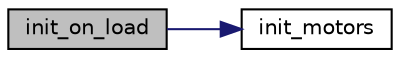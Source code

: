 digraph "init_on_load"
{
  edge [fontname="Helvetica",fontsize="10",labelfontname="Helvetica",labelfontsize="10"];
  node [fontname="Helvetica",fontsize="10",shape=record];
  rankdir="LR";
  Node1 [label="init_on_load",height=0.2,width=0.4,color="black", fillcolor="grey75", style="filled" fontcolor="black"];
  Node1 -> Node2 [color="midnightblue",fontsize="10",style="solid",fontname="Helvetica"];
  Node2 [label="init_motors",height=0.2,width=0.4,color="black", fillcolor="white", style="filled",URL="$base_2lib__rwp_8c.html#adac0e25b6c0b34901f454931a366bf51"];
}
